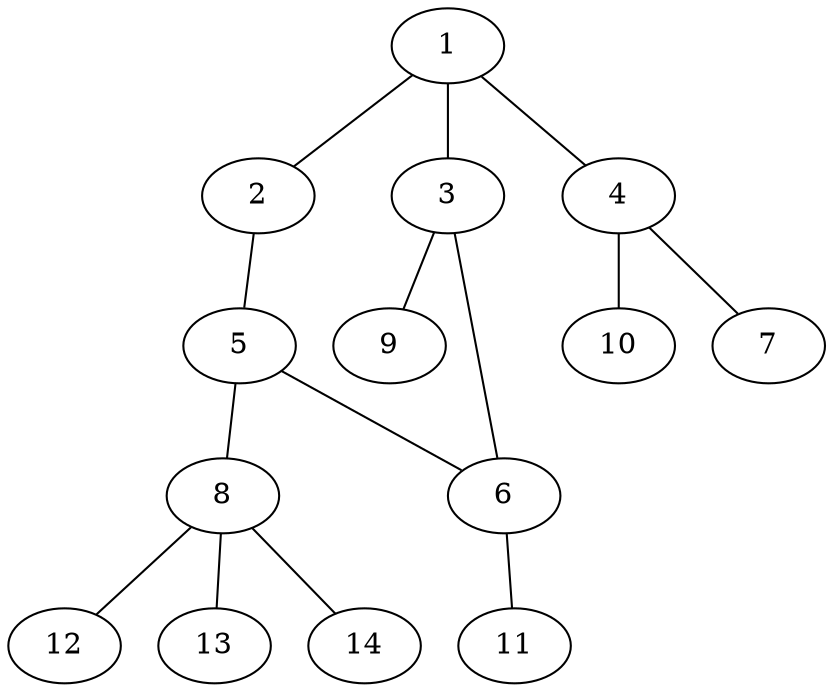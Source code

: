 graph molecule_3035 {
	1	 [chem=C];
	2	 [chem=O];
	1 -- 2	 [valence=1];
	3	 [chem=C];
	1 -- 3	 [valence=2];
	4	 [chem=C];
	1 -- 4	 [valence=1];
	5	 [chem=C];
	2 -- 5	 [valence=1];
	6	 [chem=C];
	3 -- 6	 [valence=1];
	9	 [chem=H];
	3 -- 9	 [valence=1];
	7	 [chem=O];
	4 -- 7	 [valence=2];
	10	 [chem=H];
	4 -- 10	 [valence=1];
	5 -- 6	 [valence=2];
	8	 [chem=C];
	5 -- 8	 [valence=1];
	11	 [chem=H];
	6 -- 11	 [valence=1];
	12	 [chem=H];
	8 -- 12	 [valence=1];
	13	 [chem=H];
	8 -- 13	 [valence=1];
	14	 [chem=H];
	8 -- 14	 [valence=1];
}
